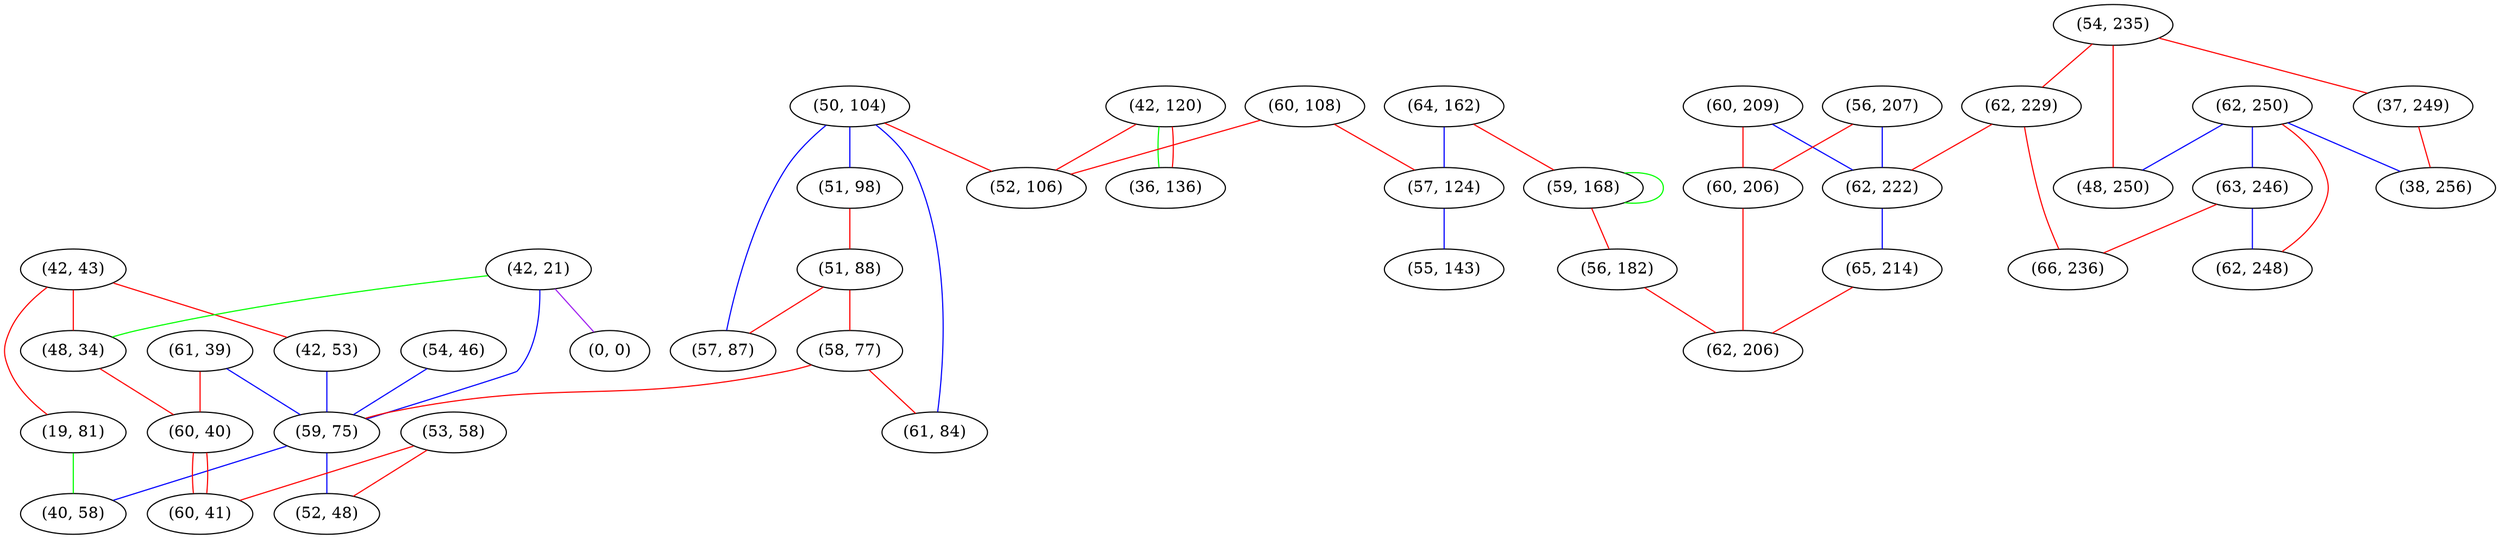 graph "" {
"(61, 39)";
"(42, 43)";
"(19, 81)";
"(60, 209)";
"(42, 120)";
"(42, 53)";
"(62, 250)";
"(54, 235)";
"(50, 104)";
"(60, 108)";
"(64, 162)";
"(51, 98)";
"(36, 136)";
"(63, 246)";
"(56, 207)";
"(54, 46)";
"(51, 88)";
"(37, 249)";
"(42, 21)";
"(60, 206)";
"(62, 229)";
"(59, 168)";
"(58, 77)";
"(62, 248)";
"(59, 75)";
"(0, 0)";
"(53, 58)";
"(61, 84)";
"(48, 34)";
"(60, 40)";
"(48, 250)";
"(62, 222)";
"(56, 182)";
"(40, 58)";
"(57, 124)";
"(65, 214)";
"(52, 106)";
"(55, 143)";
"(62, 206)";
"(60, 41)";
"(38, 256)";
"(66, 236)";
"(57, 87)";
"(52, 48)";
"(61, 39)" -- "(59, 75)"  [color=blue, key=0, weight=3];
"(61, 39)" -- "(60, 40)"  [color=red, key=0, weight=1];
"(42, 43)" -- "(42, 53)"  [color=red, key=0, weight=1];
"(42, 43)" -- "(19, 81)"  [color=red, key=0, weight=1];
"(42, 43)" -- "(48, 34)"  [color=red, key=0, weight=1];
"(19, 81)" -- "(40, 58)"  [color=green, key=0, weight=2];
"(60, 209)" -- "(60, 206)"  [color=red, key=0, weight=1];
"(60, 209)" -- "(62, 222)"  [color=blue, key=0, weight=3];
"(42, 120)" -- "(52, 106)"  [color=red, key=0, weight=1];
"(42, 120)" -- "(36, 136)"  [color=green, key=0, weight=2];
"(42, 120)" -- "(36, 136)"  [color=red, key=1, weight=1];
"(42, 53)" -- "(59, 75)"  [color=blue, key=0, weight=3];
"(62, 250)" -- "(48, 250)"  [color=blue, key=0, weight=3];
"(62, 250)" -- "(63, 246)"  [color=blue, key=0, weight=3];
"(62, 250)" -- "(62, 248)"  [color=red, key=0, weight=1];
"(62, 250)" -- "(38, 256)"  [color=blue, key=0, weight=3];
"(54, 235)" -- "(37, 249)"  [color=red, key=0, weight=1];
"(54, 235)" -- "(48, 250)"  [color=red, key=0, weight=1];
"(54, 235)" -- "(62, 229)"  [color=red, key=0, weight=1];
"(50, 104)" -- "(52, 106)"  [color=red, key=0, weight=1];
"(50, 104)" -- "(51, 98)"  [color=blue, key=0, weight=3];
"(50, 104)" -- "(61, 84)"  [color=blue, key=0, weight=3];
"(50, 104)" -- "(57, 87)"  [color=blue, key=0, weight=3];
"(60, 108)" -- "(52, 106)"  [color=red, key=0, weight=1];
"(60, 108)" -- "(57, 124)"  [color=red, key=0, weight=1];
"(64, 162)" -- "(59, 168)"  [color=red, key=0, weight=1];
"(64, 162)" -- "(57, 124)"  [color=blue, key=0, weight=3];
"(51, 98)" -- "(51, 88)"  [color=red, key=0, weight=1];
"(63, 246)" -- "(66, 236)"  [color=red, key=0, weight=1];
"(63, 246)" -- "(62, 248)"  [color=blue, key=0, weight=3];
"(56, 207)" -- "(60, 206)"  [color=red, key=0, weight=1];
"(56, 207)" -- "(62, 222)"  [color=blue, key=0, weight=3];
"(54, 46)" -- "(59, 75)"  [color=blue, key=0, weight=3];
"(51, 88)" -- "(58, 77)"  [color=red, key=0, weight=1];
"(51, 88)" -- "(57, 87)"  [color=red, key=0, weight=1];
"(37, 249)" -- "(38, 256)"  [color=red, key=0, weight=1];
"(42, 21)" -- "(0, 0)"  [color=purple, key=0, weight=4];
"(42, 21)" -- "(48, 34)"  [color=green, key=0, weight=2];
"(42, 21)" -- "(59, 75)"  [color=blue, key=0, weight=3];
"(60, 206)" -- "(62, 206)"  [color=red, key=0, weight=1];
"(62, 229)" -- "(66, 236)"  [color=red, key=0, weight=1];
"(62, 229)" -- "(62, 222)"  [color=red, key=0, weight=1];
"(59, 168)" -- "(59, 168)"  [color=green, key=0, weight=2];
"(59, 168)" -- "(56, 182)"  [color=red, key=0, weight=1];
"(58, 77)" -- "(61, 84)"  [color=red, key=0, weight=1];
"(58, 77)" -- "(59, 75)"  [color=red, key=0, weight=1];
"(59, 75)" -- "(40, 58)"  [color=blue, key=0, weight=3];
"(59, 75)" -- "(52, 48)"  [color=blue, key=0, weight=3];
"(53, 58)" -- "(60, 41)"  [color=red, key=0, weight=1];
"(53, 58)" -- "(52, 48)"  [color=red, key=0, weight=1];
"(48, 34)" -- "(60, 40)"  [color=red, key=0, weight=1];
"(60, 40)" -- "(60, 41)"  [color=red, key=0, weight=1];
"(60, 40)" -- "(60, 41)"  [color=red, key=1, weight=1];
"(62, 222)" -- "(65, 214)"  [color=blue, key=0, weight=3];
"(56, 182)" -- "(62, 206)"  [color=red, key=0, weight=1];
"(57, 124)" -- "(55, 143)"  [color=blue, key=0, weight=3];
"(65, 214)" -- "(62, 206)"  [color=red, key=0, weight=1];
}
